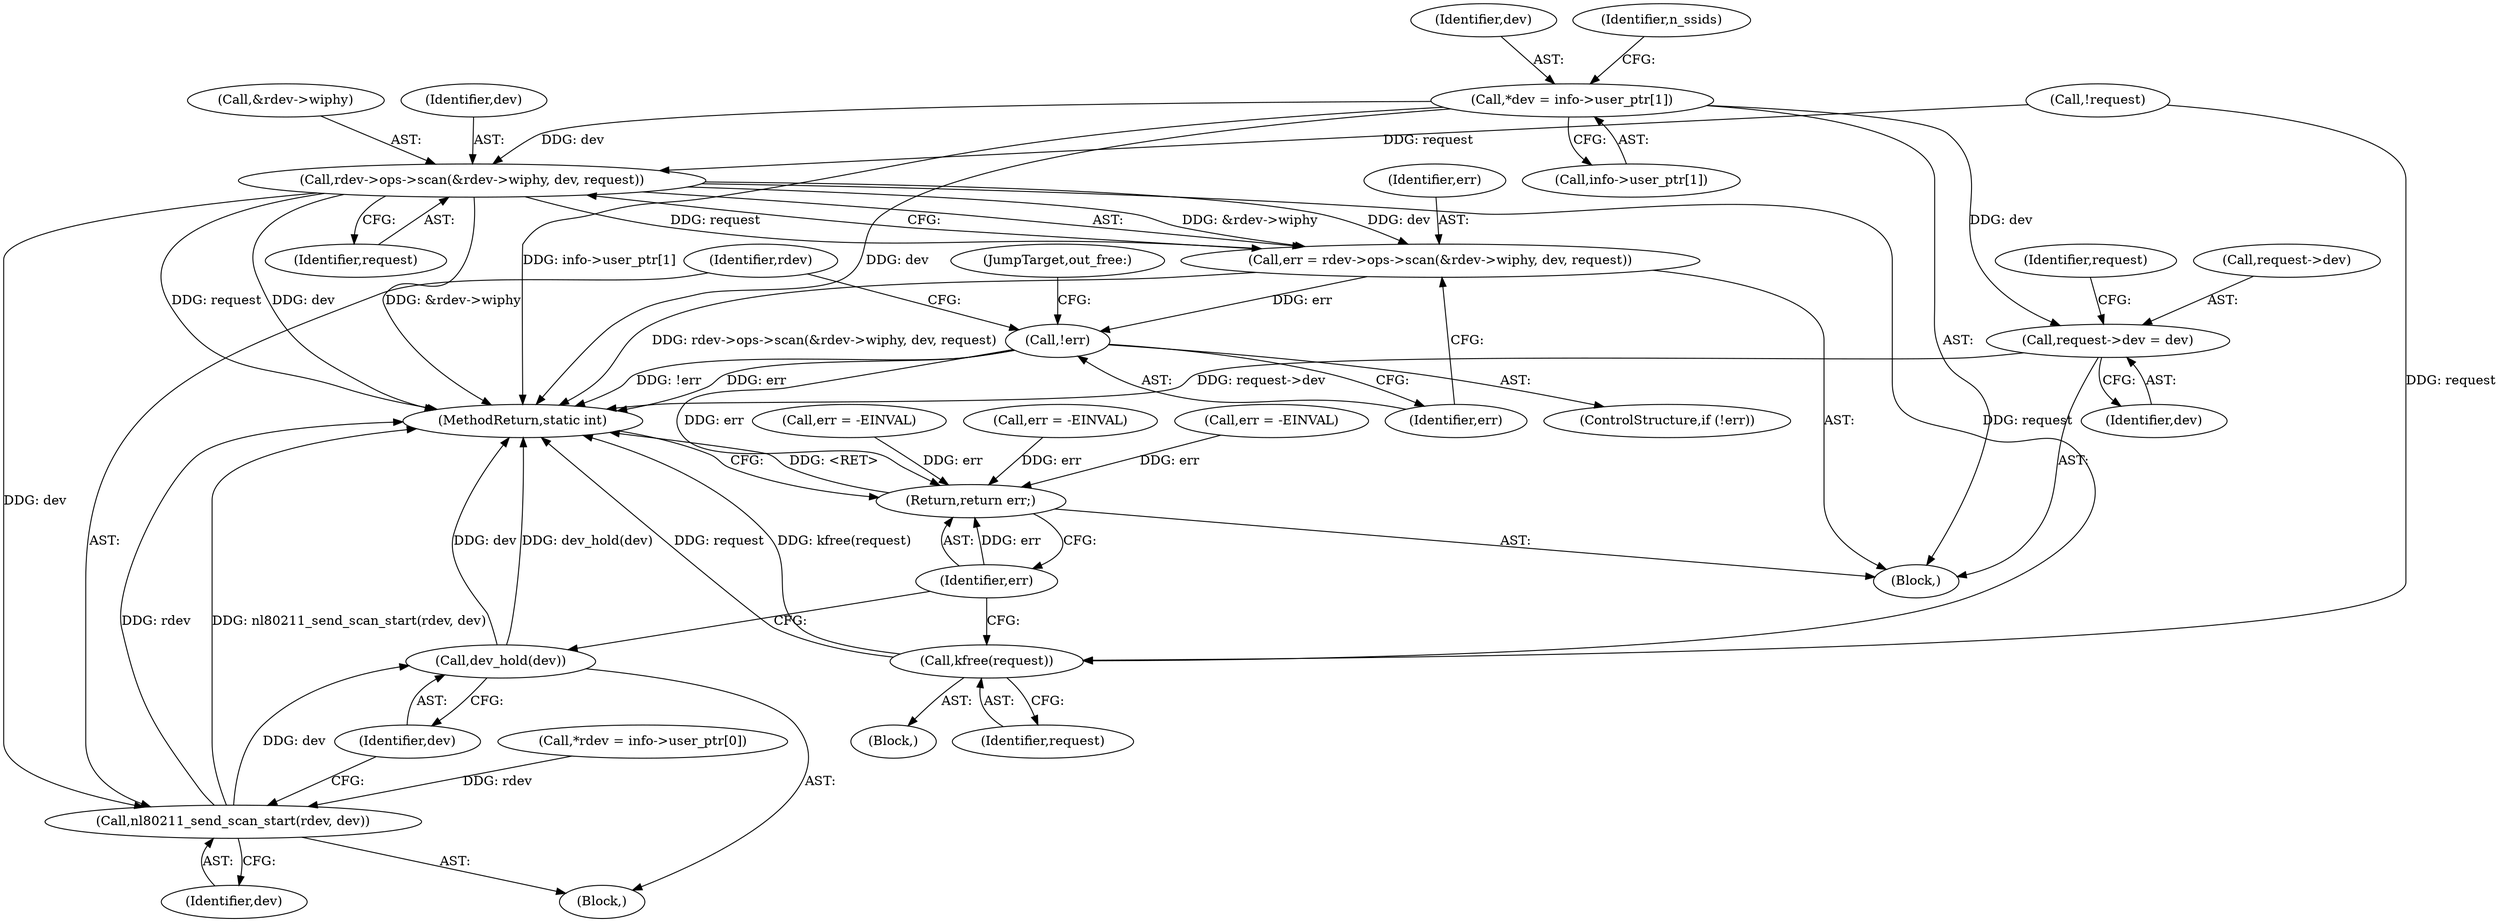 digraph "0_linux_208c72f4fe44fe09577e7975ba0e7fa0278f3d03_0@array" {
"1000116" [label="(Call,*dev = info->user_ptr[1])"];
"1000550" [label="(Call,request->dev = dev)"];
"1000570" [label="(Call,rdev->ops->scan(&rdev->wiphy, dev, request))"];
"1000568" [label="(Call,err = rdev->ops->scan(&rdev->wiphy, dev, request))"];
"1000578" [label="(Call,!err)"];
"1000596" [label="(Return,return err;)"];
"1000581" [label="(Call,nl80211_send_scan_start(rdev, dev))"];
"1000584" [label="(Call,dev_hold(dev))"];
"1000594" [label="(Call,kfree(request))"];
"1000581" [label="(Call,nl80211_send_scan_start(rdev, dev))"];
"1000554" [label="(Identifier,dev)"];
"1000366" [label="(Call,err = -EINVAL)"];
"1000583" [label="(Identifier,dev)"];
"1000597" [label="(Identifier,err)"];
"1000595" [label="(Identifier,request)"];
"1000557" [label="(Identifier,request)"];
"1000550" [label="(Call,request->dev = dev)"];
"1000580" [label="(Block,)"];
"1000584" [label="(Call,dev_hold(dev))"];
"1000106" [label="(Block,)"];
"1000457" [label="(Call,err = -EINVAL)"];
"1000579" [label="(Identifier,err)"];
"1000588" [label="(JumpTarget,out_free:)"];
"1000596" [label="(Return,return err;)"];
"1000117" [label="(Identifier,dev)"];
"1000578" [label="(Call,!err)"];
"1000130" [label="(Identifier,n_ssids)"];
"1000108" [label="(Call,*rdev = info->user_ptr[0])"];
"1000582" [label="(Identifier,rdev)"];
"1000570" [label="(Call,rdev->ops->scan(&rdev->wiphy, dev, request))"];
"1000499" [label="(Call,err = -EINVAL)"];
"1000598" [label="(MethodReturn,static int)"];
"1000116" [label="(Call,*dev = info->user_ptr[1])"];
"1000568" [label="(Call,err = rdev->ops->scan(&rdev->wiphy, dev, request))"];
"1000575" [label="(Identifier,dev)"];
"1000594" [label="(Call,kfree(request))"];
"1000569" [label="(Identifier,err)"];
"1000551" [label="(Call,request->dev)"];
"1000290" [label="(Call,!request)"];
"1000577" [label="(ControlStructure,if (!err))"];
"1000585" [label="(Identifier,dev)"];
"1000571" [label="(Call,&rdev->wiphy)"];
"1000118" [label="(Call,info->user_ptr[1])"];
"1000587" [label="(Block,)"];
"1000576" [label="(Identifier,request)"];
"1000116" -> "1000106"  [label="AST: "];
"1000116" -> "1000118"  [label="CFG: "];
"1000117" -> "1000116"  [label="AST: "];
"1000118" -> "1000116"  [label="AST: "];
"1000130" -> "1000116"  [label="CFG: "];
"1000116" -> "1000598"  [label="DDG: dev"];
"1000116" -> "1000598"  [label="DDG: info->user_ptr[1]"];
"1000116" -> "1000550"  [label="DDG: dev"];
"1000116" -> "1000570"  [label="DDG: dev"];
"1000550" -> "1000106"  [label="AST: "];
"1000550" -> "1000554"  [label="CFG: "];
"1000551" -> "1000550"  [label="AST: "];
"1000554" -> "1000550"  [label="AST: "];
"1000557" -> "1000550"  [label="CFG: "];
"1000550" -> "1000598"  [label="DDG: request->dev"];
"1000570" -> "1000568"  [label="AST: "];
"1000570" -> "1000576"  [label="CFG: "];
"1000571" -> "1000570"  [label="AST: "];
"1000575" -> "1000570"  [label="AST: "];
"1000576" -> "1000570"  [label="AST: "];
"1000568" -> "1000570"  [label="CFG: "];
"1000570" -> "1000598"  [label="DDG: dev"];
"1000570" -> "1000598"  [label="DDG: &rdev->wiphy"];
"1000570" -> "1000598"  [label="DDG: request"];
"1000570" -> "1000568"  [label="DDG: &rdev->wiphy"];
"1000570" -> "1000568"  [label="DDG: dev"];
"1000570" -> "1000568"  [label="DDG: request"];
"1000290" -> "1000570"  [label="DDG: request"];
"1000570" -> "1000581"  [label="DDG: dev"];
"1000570" -> "1000594"  [label="DDG: request"];
"1000568" -> "1000106"  [label="AST: "];
"1000569" -> "1000568"  [label="AST: "];
"1000579" -> "1000568"  [label="CFG: "];
"1000568" -> "1000598"  [label="DDG: rdev->ops->scan(&rdev->wiphy, dev, request)"];
"1000568" -> "1000578"  [label="DDG: err"];
"1000578" -> "1000577"  [label="AST: "];
"1000578" -> "1000579"  [label="CFG: "];
"1000579" -> "1000578"  [label="AST: "];
"1000582" -> "1000578"  [label="CFG: "];
"1000588" -> "1000578"  [label="CFG: "];
"1000578" -> "1000598"  [label="DDG: err"];
"1000578" -> "1000598"  [label="DDG: !err"];
"1000578" -> "1000596"  [label="DDG: err"];
"1000596" -> "1000106"  [label="AST: "];
"1000596" -> "1000597"  [label="CFG: "];
"1000597" -> "1000596"  [label="AST: "];
"1000598" -> "1000596"  [label="CFG: "];
"1000596" -> "1000598"  [label="DDG: <RET>"];
"1000597" -> "1000596"  [label="DDG: err"];
"1000499" -> "1000596"  [label="DDG: err"];
"1000366" -> "1000596"  [label="DDG: err"];
"1000457" -> "1000596"  [label="DDG: err"];
"1000581" -> "1000580"  [label="AST: "];
"1000581" -> "1000583"  [label="CFG: "];
"1000582" -> "1000581"  [label="AST: "];
"1000583" -> "1000581"  [label="AST: "];
"1000585" -> "1000581"  [label="CFG: "];
"1000581" -> "1000598"  [label="DDG: rdev"];
"1000581" -> "1000598"  [label="DDG: nl80211_send_scan_start(rdev, dev)"];
"1000108" -> "1000581"  [label="DDG: rdev"];
"1000581" -> "1000584"  [label="DDG: dev"];
"1000584" -> "1000580"  [label="AST: "];
"1000584" -> "1000585"  [label="CFG: "];
"1000585" -> "1000584"  [label="AST: "];
"1000597" -> "1000584"  [label="CFG: "];
"1000584" -> "1000598"  [label="DDG: dev_hold(dev)"];
"1000584" -> "1000598"  [label="DDG: dev"];
"1000594" -> "1000587"  [label="AST: "];
"1000594" -> "1000595"  [label="CFG: "];
"1000595" -> "1000594"  [label="AST: "];
"1000597" -> "1000594"  [label="CFG: "];
"1000594" -> "1000598"  [label="DDG: request"];
"1000594" -> "1000598"  [label="DDG: kfree(request)"];
"1000290" -> "1000594"  [label="DDG: request"];
}
